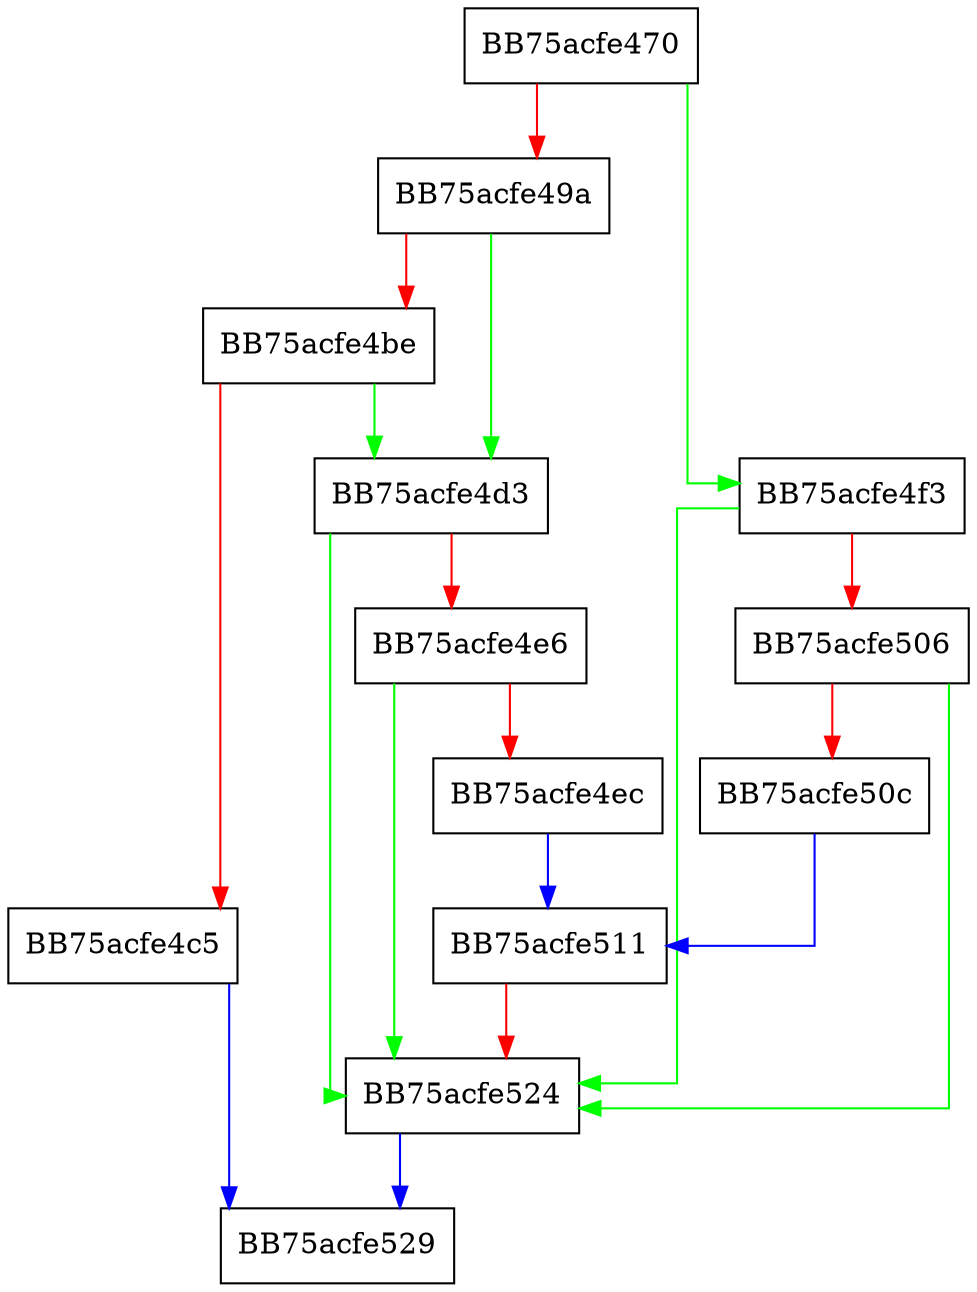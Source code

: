 digraph GetPageFile {
  node [shape="box"];
  graph [splines=ortho];
  BB75acfe470 -> BB75acfe4f3 [color="green"];
  BB75acfe470 -> BB75acfe49a [color="red"];
  BB75acfe49a -> BB75acfe4d3 [color="green"];
  BB75acfe49a -> BB75acfe4be [color="red"];
  BB75acfe4be -> BB75acfe4d3 [color="green"];
  BB75acfe4be -> BB75acfe4c5 [color="red"];
  BB75acfe4c5 -> BB75acfe529 [color="blue"];
  BB75acfe4d3 -> BB75acfe524 [color="green"];
  BB75acfe4d3 -> BB75acfe4e6 [color="red"];
  BB75acfe4e6 -> BB75acfe524 [color="green"];
  BB75acfe4e6 -> BB75acfe4ec [color="red"];
  BB75acfe4ec -> BB75acfe511 [color="blue"];
  BB75acfe4f3 -> BB75acfe524 [color="green"];
  BB75acfe4f3 -> BB75acfe506 [color="red"];
  BB75acfe506 -> BB75acfe524 [color="green"];
  BB75acfe506 -> BB75acfe50c [color="red"];
  BB75acfe50c -> BB75acfe511 [color="blue"];
  BB75acfe511 -> BB75acfe524 [color="red"];
  BB75acfe524 -> BB75acfe529 [color="blue"];
}